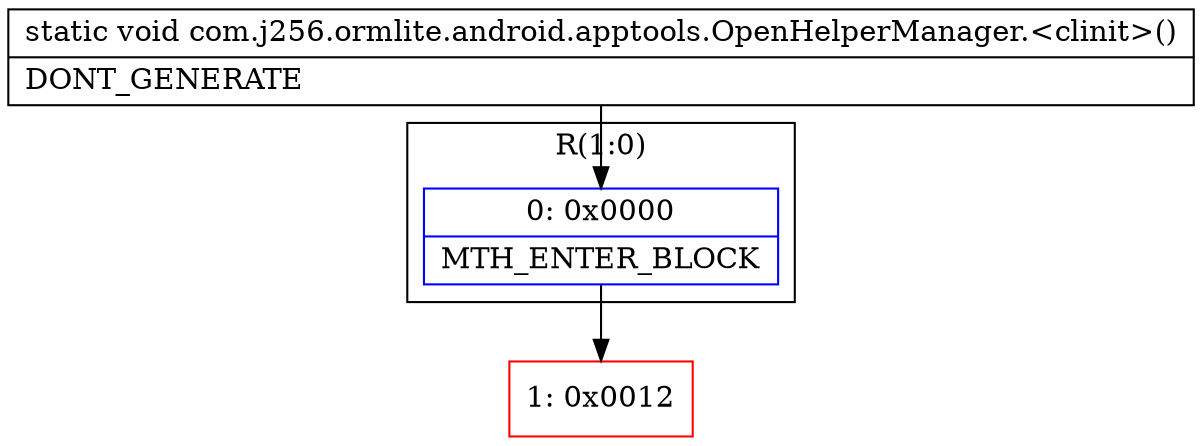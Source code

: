digraph "CFG forcom.j256.ormlite.android.apptools.OpenHelperManager.\<clinit\>()V" {
subgraph cluster_Region_1583192625 {
label = "R(1:0)";
node [shape=record,color=blue];
Node_0 [shape=record,label="{0\:\ 0x0000|MTH_ENTER_BLOCK\l}"];
}
Node_1 [shape=record,color=red,label="{1\:\ 0x0012}"];
MethodNode[shape=record,label="{static void com.j256.ormlite.android.apptools.OpenHelperManager.\<clinit\>()  | DONT_GENERATE\l}"];
MethodNode -> Node_0;
Node_0 -> Node_1;
}

